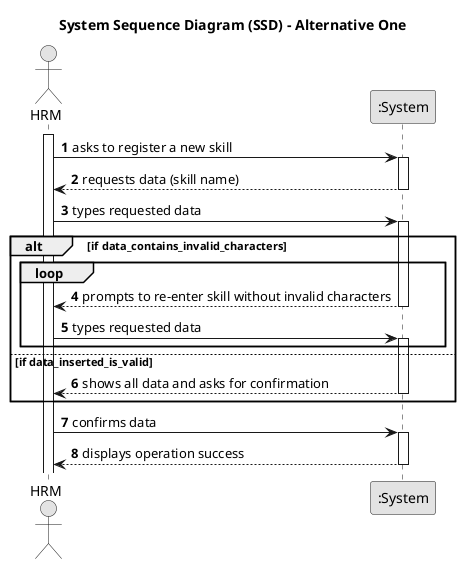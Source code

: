 @startuml
skinparam monochrome true
skinparam packageStyle rectangle
skinparam shadowing false

title System Sequence Diagram (SSD) - Alternative One

autonumber

actor "HRM" as Employee
participant ":System" as System

activate Employee

Employee -> System : asks to register a new skill
activate System

System --> Employee : requests data (skill name)
deactivate System

Employee -> System : types requested data
activate System


alt if data_contains_invalid_characters
loop
    System --> Employee : prompts to re-enter skill without invalid characters
    deactivate System

    Employee -> System : types requested data
    activate System
end
else if data_inserted_is_valid
    System --> Employee : shows all data and asks for confirmation
    deactivate System
end



Employee -> System : confirms data
activate System

System --> Employee : displays operation success
deactivate System

@enduml
